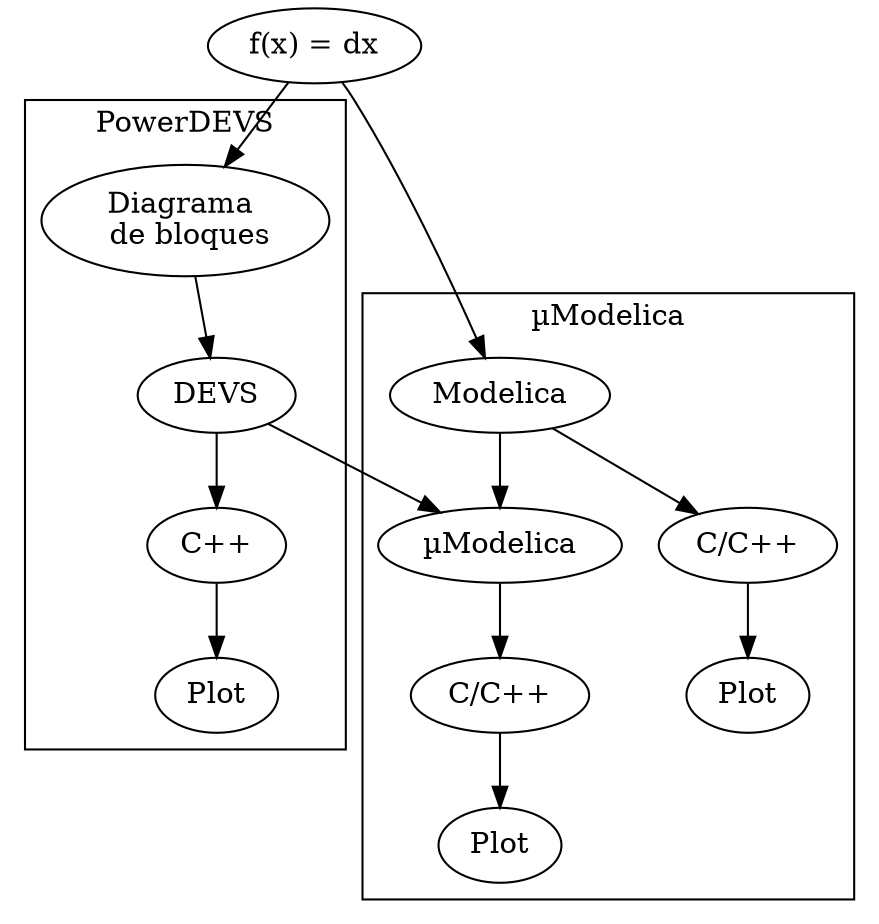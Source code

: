 digraph G {

	subgraph cluster_0 {
		a0 -> a1 -> a2 -> a3;
		label = "PowerDEVS";
	}

	subgraph cluster_1 {
		b0 -> b1 -> b2 -> b3;
		b0 -> b0_1 -> b0_2
		label = "µModelica";
	}
	start -> a0;
	start -> b0;
	a0 [label="Diagrama \n de bloques"]
	a1 [label="DEVS"]
	a2 [label="C++"]
	a3 [label="Plot"]
	b0 [label="Modelica"] 
	b0_1 [label="C/C++"]
	b0_2 [label="Plot"]
        b1 [label="µModelica"]
 	a1 -> b1 //[ label="PowerDEVS a Modelica" ];
	b2 [label="C/C++"]
	b3 [label="Plot"]
	start [label="f(x) = dx"];
}
